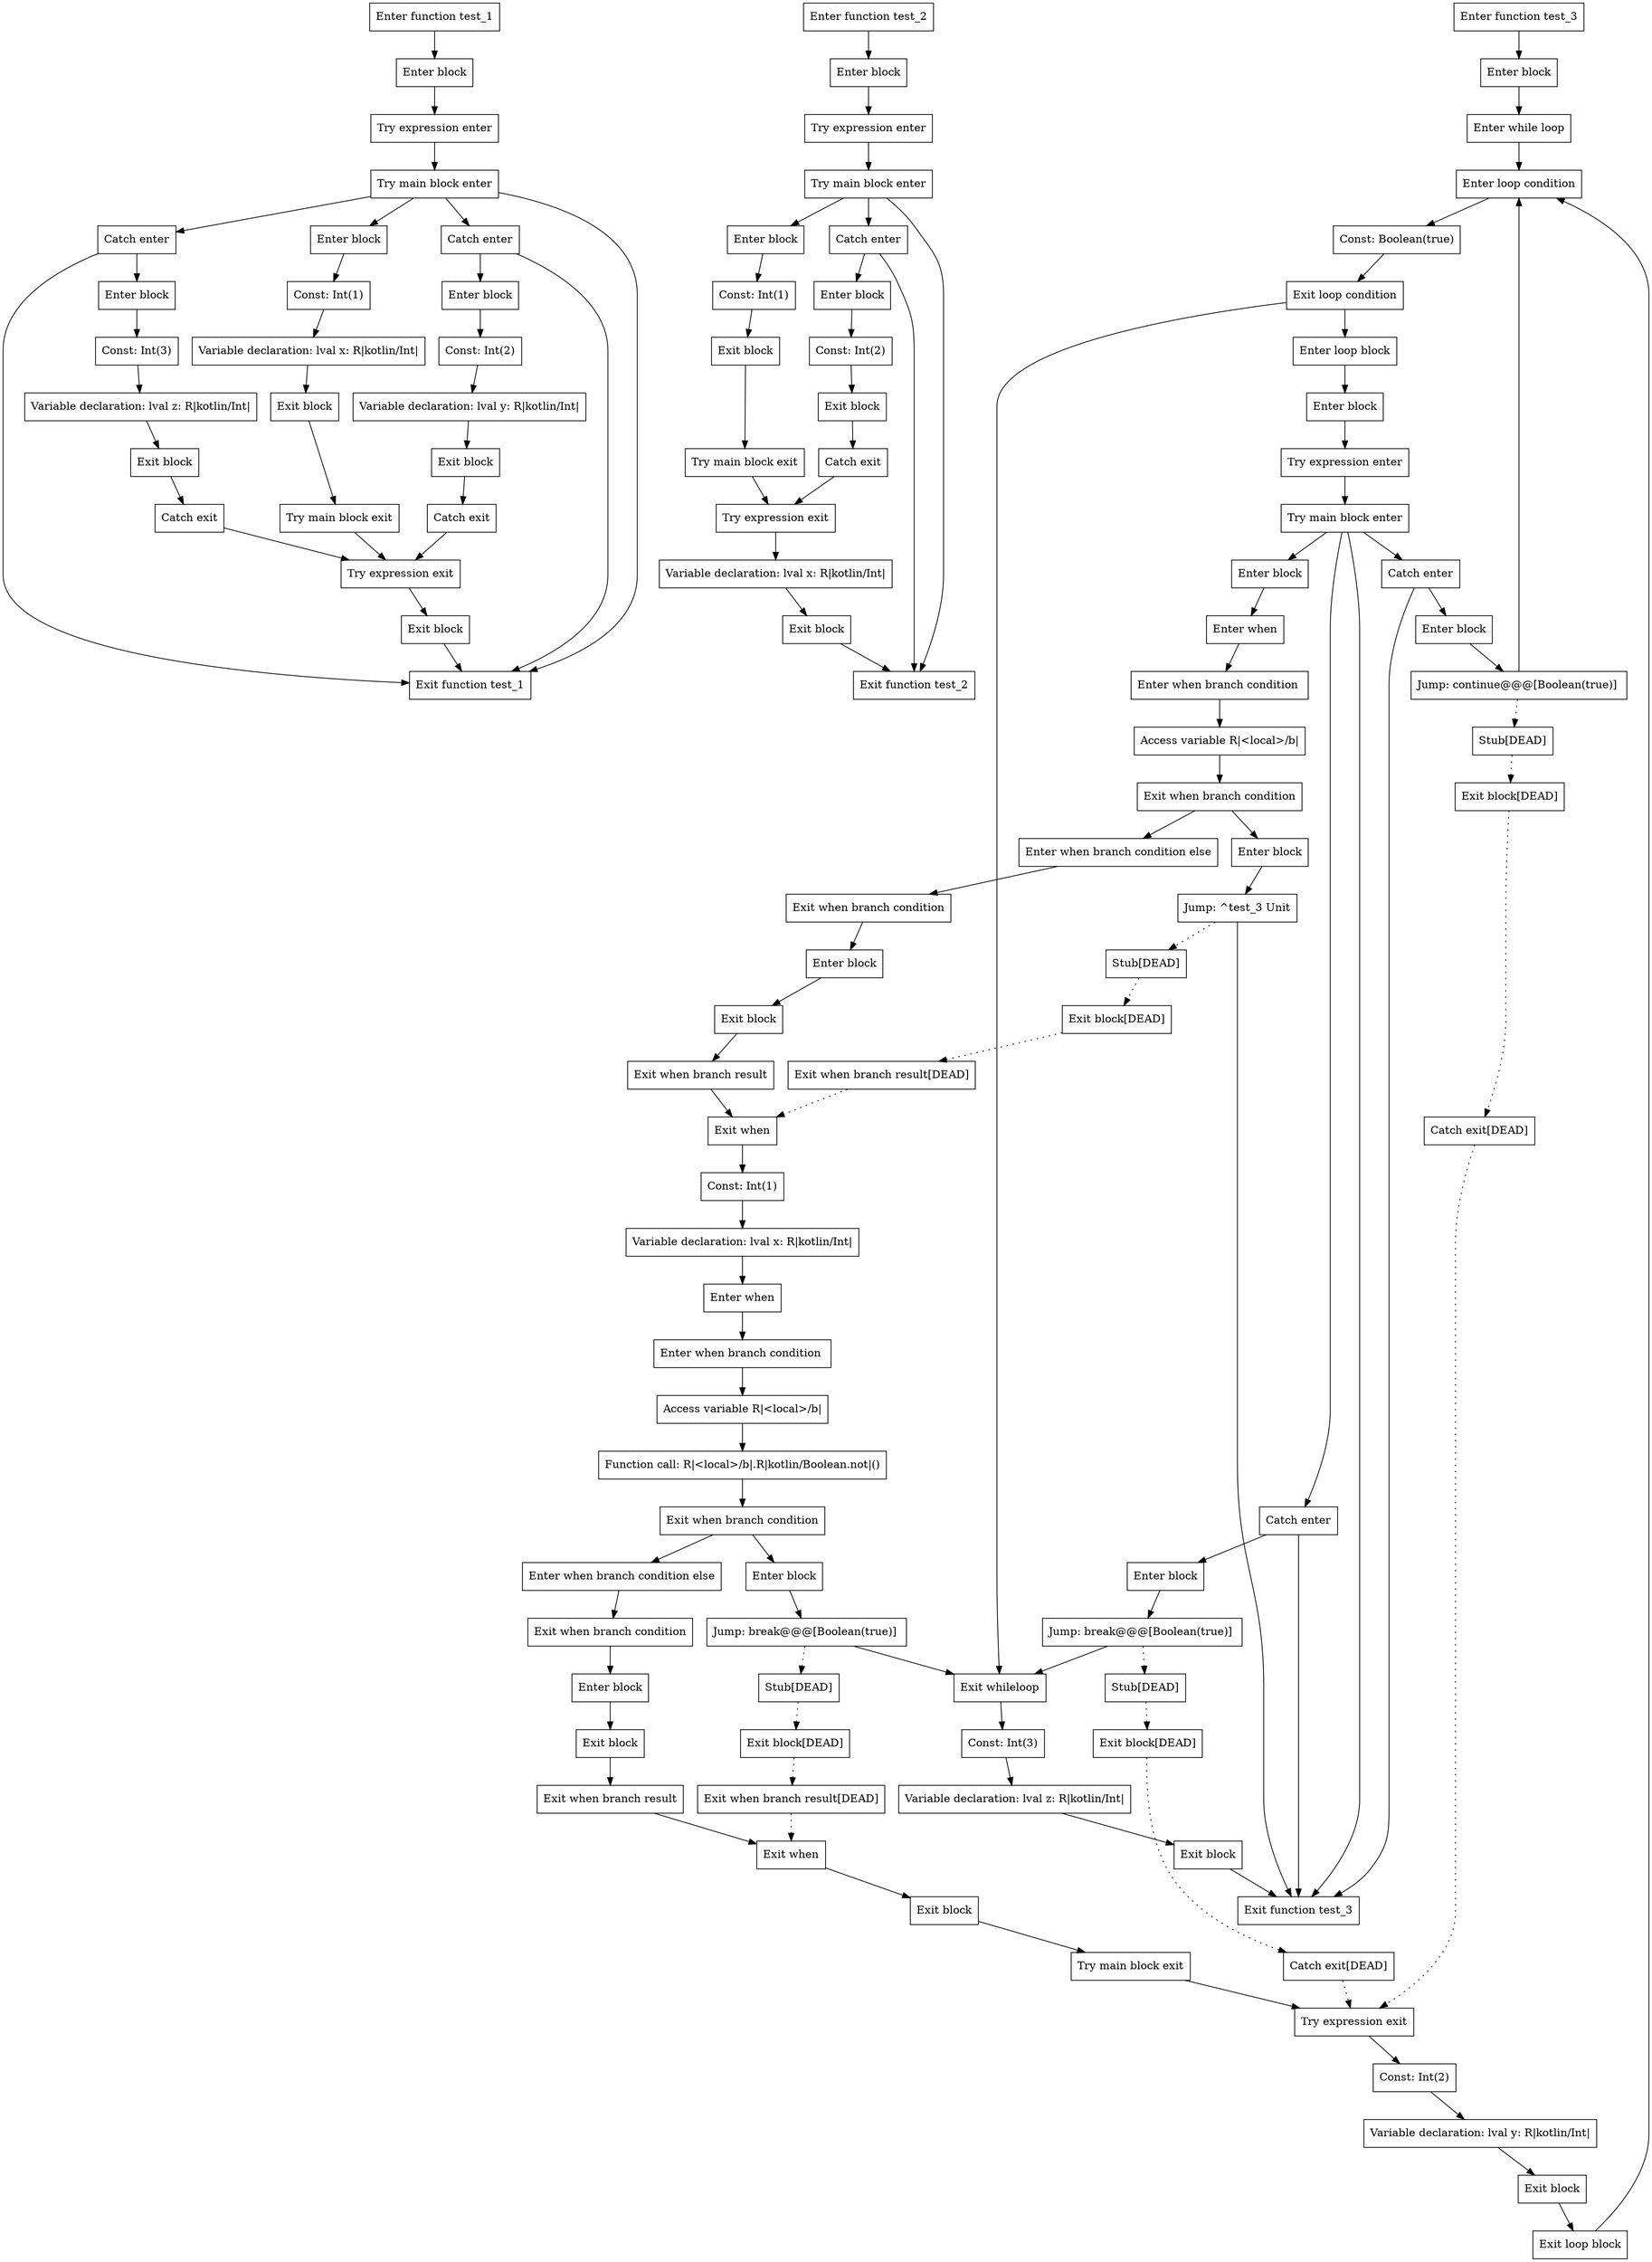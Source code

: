 digraph tryCatch_kt {
subgraph test_1 {
  0 [shape=box label="Enter function test_1"];
  1 [shape=box label="Enter block"];
  2 [shape=box label="Try expression enter"];
  3 [shape=box label="Try main block enter"];
  4 [shape=box label="Enter block"];
  5 [shape=box label="Const: Int(1)"];
  6 [shape=box label="Variable declaration: lval x: R|kotlin/Int|"];
  7 [shape=box label="Exit block"];
  8 [shape=box label="Try main block exit"];
  9 [shape=box label="Catch enter"];
  10 [shape=box label="Enter block"];
  11 [shape=box label="Const: Int(3)"];
  12 [shape=box label="Variable declaration: lval z: R|kotlin/Int|"];
  13 [shape=box label="Exit block"];
  14 [shape=box label="Catch exit"];
  15 [shape=box label="Catch enter"];
  16 [shape=box label="Enter block"];
  17 [shape=box label="Const: Int(2)"];
  18 [shape=box label="Variable declaration: lval y: R|kotlin/Int|"];
  19 [shape=box label="Exit block"];
  20 [shape=box label="Catch exit"];
  21 [shape=box label="Try expression exit"];
  22 [shape=box label="Exit block"];
  23 [shape=box label="Exit function test_1"];

  0 -> {1};
  1 -> {2};
  2 -> {3};
  3 -> {23 15 9 4};
  4 -> {5};
  5 -> {6};
  6 -> {7};
  7 -> {8};
  8 -> {21};
  9 -> {23 10};
  10 -> {11};
  11 -> {12};
  12 -> {13};
  13 -> {14};
  14 -> {21};
  15 -> {23 16};
  16 -> {17};
  17 -> {18};
  18 -> {19};
  19 -> {20};
  20 -> {21};
  21 -> {22};
  22 -> {23};
}

subgraph test_2 {
  24 [shape=box label="Enter function test_2"];
  25 [shape=box label="Enter block"];
  26 [shape=box label="Try expression enter"];
  27 [shape=box label="Try main block enter"];
  28 [shape=box label="Enter block"];
  29 [shape=box label="Const: Int(1)"];
  30 [shape=box label="Exit block"];
  31 [shape=box label="Try main block exit"];
  32 [shape=box label="Catch enter"];
  33 [shape=box label="Enter block"];
  34 [shape=box label="Const: Int(2)"];
  35 [shape=box label="Exit block"];
  36 [shape=box label="Catch exit"];
  37 [shape=box label="Try expression exit"];
  38 [shape=box label="Variable declaration: lval x: R|kotlin/Int|"];
  39 [shape=box label="Exit block"];
  40 [shape=box label="Exit function test_2"];

  24 -> {25};
  25 -> {26};
  26 -> {27};
  27 -> {40 32 28};
  28 -> {29};
  29 -> {30};
  30 -> {31};
  31 -> {37};
  32 -> {40 33};
  33 -> {34};
  34 -> {35};
  35 -> {36};
  36 -> {37};
  37 -> {38};
  38 -> {39};
  39 -> {40};
}

subgraph test_3 {
  41 [shape=box label="Enter function test_3"];
  42 [shape=box label="Enter block"];
  43 [shape=box label="Enter while loop"];
  44 [shape=box label="Enter loop condition"];
  45 [shape=box label="Const: Boolean(true)"];
  46 [shape=box label="Exit loop condition"];
  47 [shape=box label="Enter loop block"];
  48 [shape=box label="Enter block"];
  49 [shape=box label="Try expression enter"];
  50 [shape=box label="Try main block enter"];
  51 [shape=box label="Enter block"];
  52 [shape=box label="Enter when"];
  53 [shape=box label="Enter when branch condition "];
  54 [shape=box label="Access variable R|<local>/b|"];
  55 [shape=box label="Exit when branch condition"];
  56 [shape=box label="Enter block"];
  57 [shape=box label="Jump: ^test_3 Unit"];
  58 [shape=box label="Stub[DEAD]"];
  59 [shape=box label="Exit block[DEAD]"];
  60 [shape=box label="Exit when branch result[DEAD]"];
  61 [shape=box label="Enter when branch condition else"];
  62 [shape=box label="Exit when branch condition"];
  63 [shape=box label="Enter block"];
  64 [shape=box label="Exit block"];
  65 [shape=box label="Exit when branch result"];
  66 [shape=box label="Exit when"];
  67 [shape=box label="Const: Int(1)"];
  68 [shape=box label="Variable declaration: lval x: R|kotlin/Int|"];
  69 [shape=box label="Enter when"];
  70 [shape=box label="Enter when branch condition "];
  71 [shape=box label="Access variable R|<local>/b|"];
  72 [shape=box label="Function call: R|<local>/b|.R|kotlin/Boolean.not|()"];
  73 [shape=box label="Exit when branch condition"];
  74 [shape=box label="Enter block"];
  75 [shape=box label="Jump: break@@@[Boolean(true)] "];
  76 [shape=box label="Stub[DEAD]"];
  77 [shape=box label="Exit block[DEAD]"];
  78 [shape=box label="Exit when branch result[DEAD]"];
  79 [shape=box label="Enter when branch condition else"];
  80 [shape=box label="Exit when branch condition"];
  81 [shape=box label="Enter block"];
  82 [shape=box label="Exit block"];
  83 [shape=box label="Exit when branch result"];
  84 [shape=box label="Exit when"];
  85 [shape=box label="Exit block"];
  86 [shape=box label="Try main block exit"];
  87 [shape=box label="Catch enter"];
  88 [shape=box label="Enter block"];
  89 [shape=box label="Jump: break@@@[Boolean(true)] "];
  90 [shape=box label="Stub[DEAD]"];
  91 [shape=box label="Exit block[DEAD]"];
  92 [shape=box label="Catch exit[DEAD]"];
  93 [shape=box label="Catch enter"];
  94 [shape=box label="Enter block"];
  95 [shape=box label="Jump: continue@@@[Boolean(true)] "];
  96 [shape=box label="Stub[DEAD]"];
  97 [shape=box label="Exit block[DEAD]"];
  98 [shape=box label="Catch exit[DEAD]"];
  99 [shape=box label="Try expression exit"];
  100 [shape=box label="Const: Int(2)"];
  101 [shape=box label="Variable declaration: lval y: R|kotlin/Int|"];
  102 [shape=box label="Exit block"];
  103 [shape=box label="Exit loop block"];
  104 [shape=box label="Exit whileloop"];
  105 [shape=box label="Const: Int(3)"];
  106 [shape=box label="Variable declaration: lval z: R|kotlin/Int|"];
  107 [shape=box label="Exit block"];
  108 [shape=box label="Exit function test_3"];

  41 -> {42};
  42 -> {43};
  43 -> {44};
  44 -> {45};
  45 -> {46};
  46 -> {104 47};
  47 -> {48};
  48 -> {49};
  49 -> {50};
  50 -> {108 93 87 51};
  51 -> {52};
  52 -> {53};
  53 -> {54};
  54 -> {55};
  55 -> {56 61};
  56 -> {57};
  57 -> {108};
  57 -> {58} [style=dotted];
  58 -> {59} [style=dotted];
  59 -> {60} [style=dotted];
  60 -> {66} [style=dotted];
  61 -> {62};
  62 -> {63};
  63 -> {64};
  64 -> {65};
  65 -> {66};
  66 -> {67};
  67 -> {68};
  68 -> {69};
  69 -> {70};
  70 -> {71};
  71 -> {72};
  72 -> {73};
  73 -> {74 79};
  74 -> {75};
  75 -> {104};
  75 -> {76} [style=dotted];
  76 -> {77} [style=dotted];
  77 -> {78} [style=dotted];
  78 -> {84} [style=dotted];
  79 -> {80};
  80 -> {81};
  81 -> {82};
  82 -> {83};
  83 -> {84};
  84 -> {85};
  85 -> {86};
  86 -> {99};
  87 -> {108 88};
  88 -> {89};
  89 -> {104};
  89 -> {90} [style=dotted];
  90 -> {91} [style=dotted];
  91 -> {92} [style=dotted];
  92 -> {99} [style=dotted];
  93 -> {108 94};
  94 -> {95};
  95 -> {44};
  95 -> {96} [style=dotted];
  96 -> {97} [style=dotted];
  97 -> {98} [style=dotted];
  98 -> {99} [style=dotted];
  99 -> {100};
  100 -> {101};
  101 -> {102};
  102 -> {103};
  103 -> {44};
  104 -> {105};
  105 -> {106};
  106 -> {107};
  107 -> {108};
}

}
